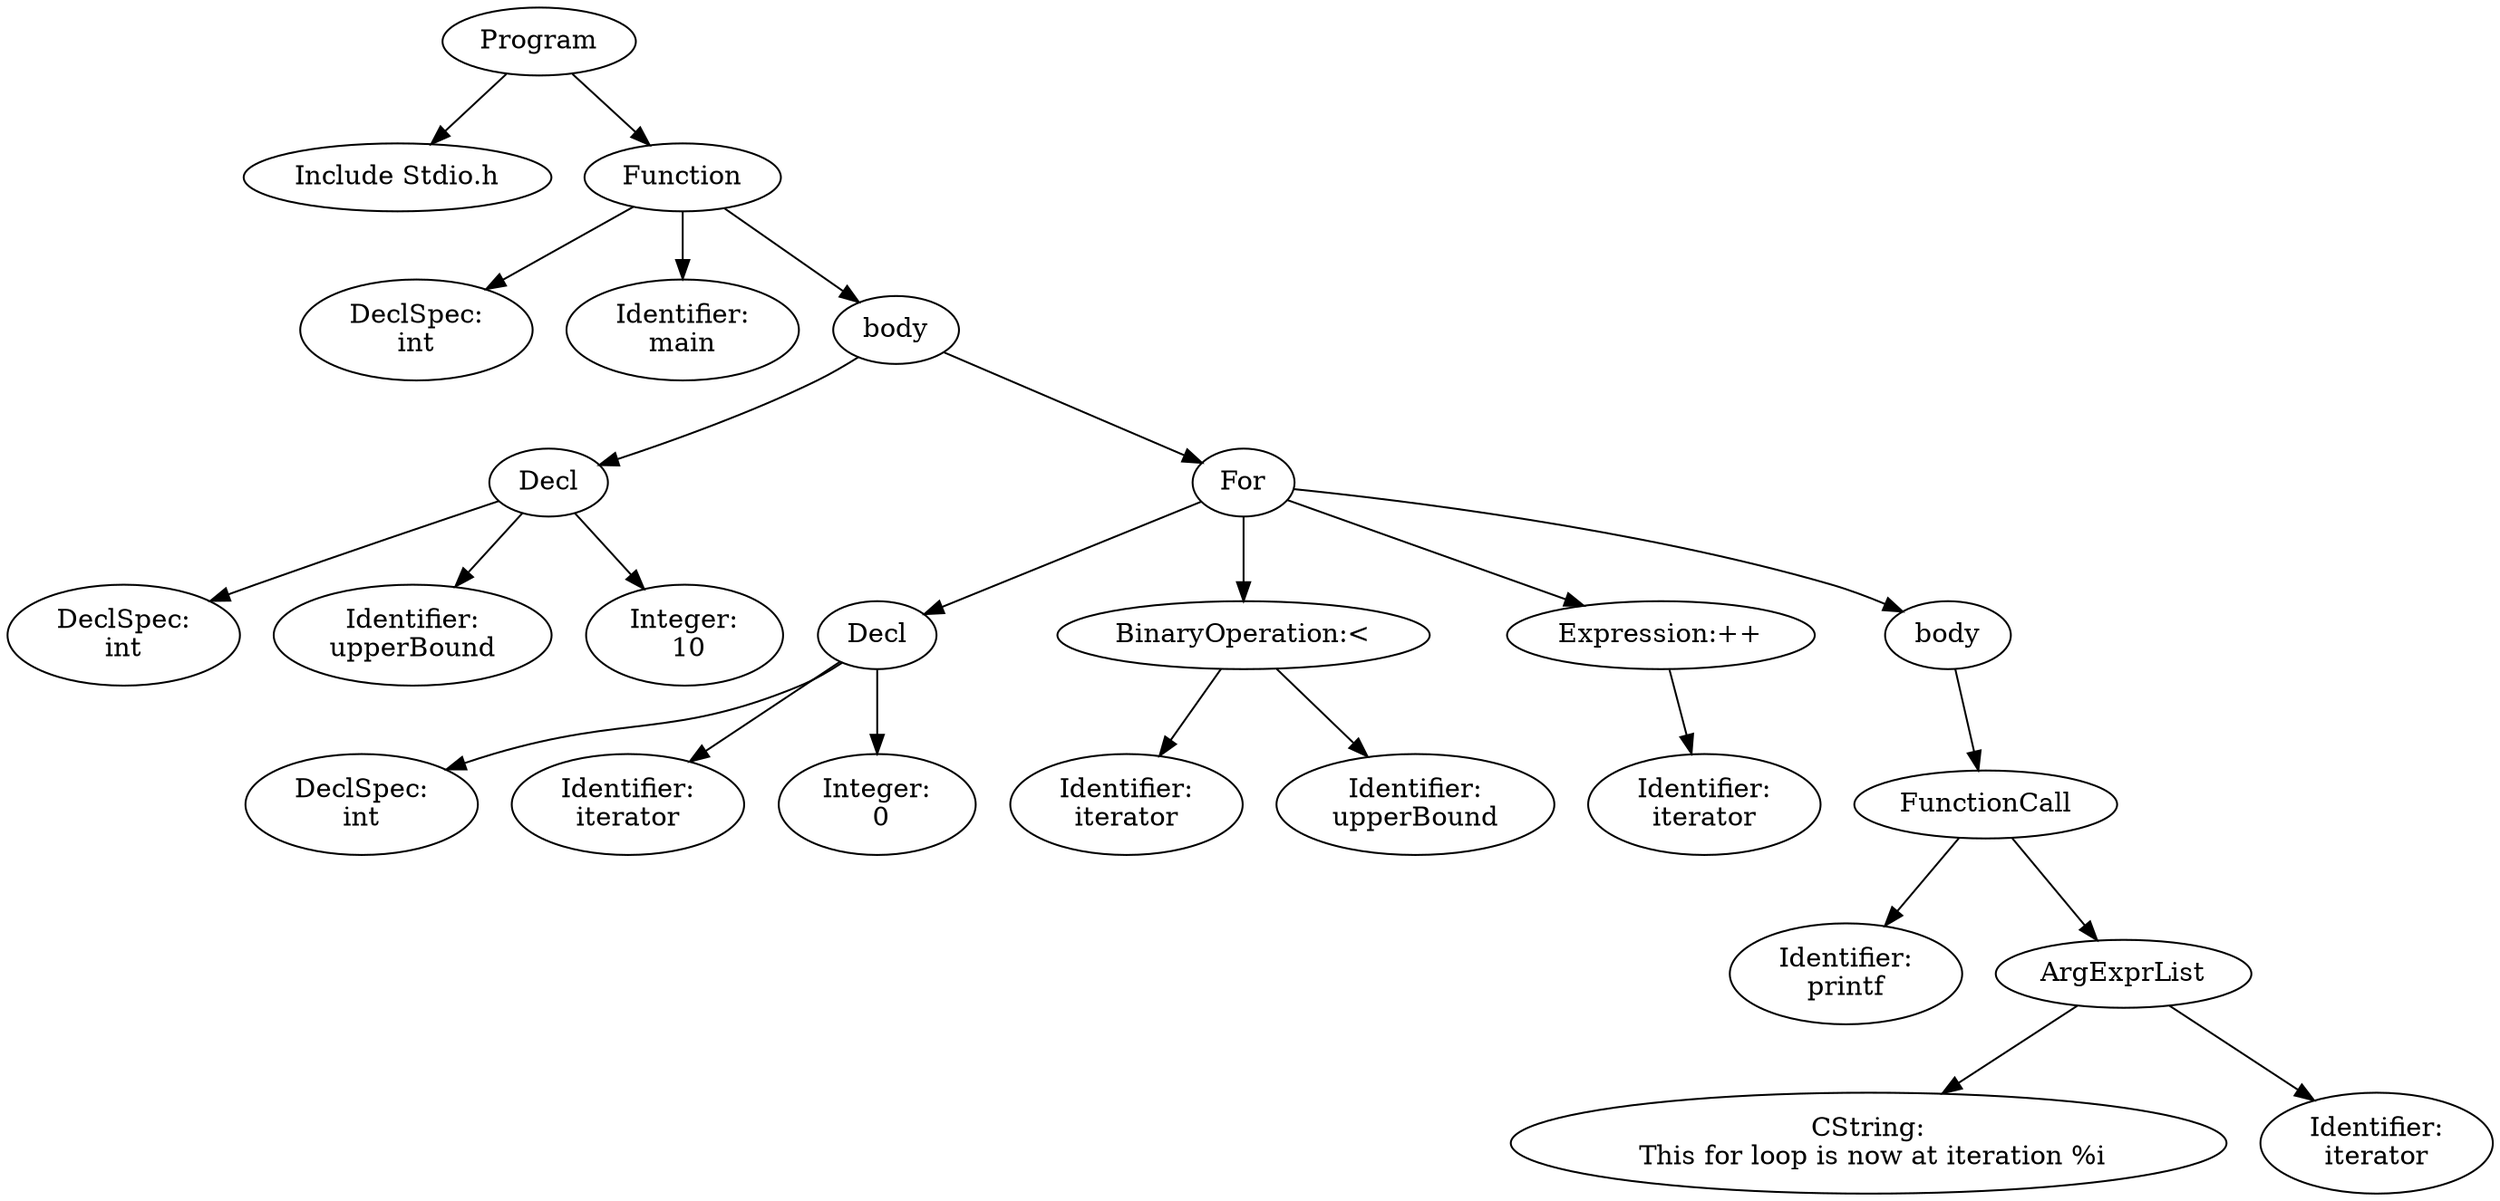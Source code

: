 digraph G {
0 [label="Program"];
0 -> 1;
1[label="Include Stdio.h"];
0 -> 2;
2 [label="Function"];
 2->3;
3 [label = "DeclSpec:
int"];
2->4;
4[label="Identifier:
main"];
2->5;
5[ label = "body"];
5->6;
6 [label="Decl" ];
6->7;
7 [label = "DeclSpec:
int"];
6->8;
8[label="Identifier:
upperBound"];
6->9;
9[label="Integer:
 10"];
5->10;
10[ label = "For"];
10->11;
11 [label="Decl" ];
11->12;
12 [label = "DeclSpec:
int"];
11->13;
13[label="Identifier:
iterator"];
11->14;
14[label="Integer:
 0"];
10->15;
15 [label = "BinaryOperation:<"];
15->16;
16[label="Identifier:
iterator"];
15->17;
17[label="Identifier:
upperBound"];
10->18;
18 [ label = "Expression:++"];
18->19;
19[label="Identifier:
iterator"];
10->20;
20[ label = "body"];
20->22;
22 [ label = "FunctionCall"];
22->23;
23[label="Identifier:
printf"];
22->24;
24 [ label = "ArgExprList"];
24->25;
25[label="CString:
 This for loop is now at iteration %i\n"];
24->26;
26[label="Identifier:
iterator"];
}